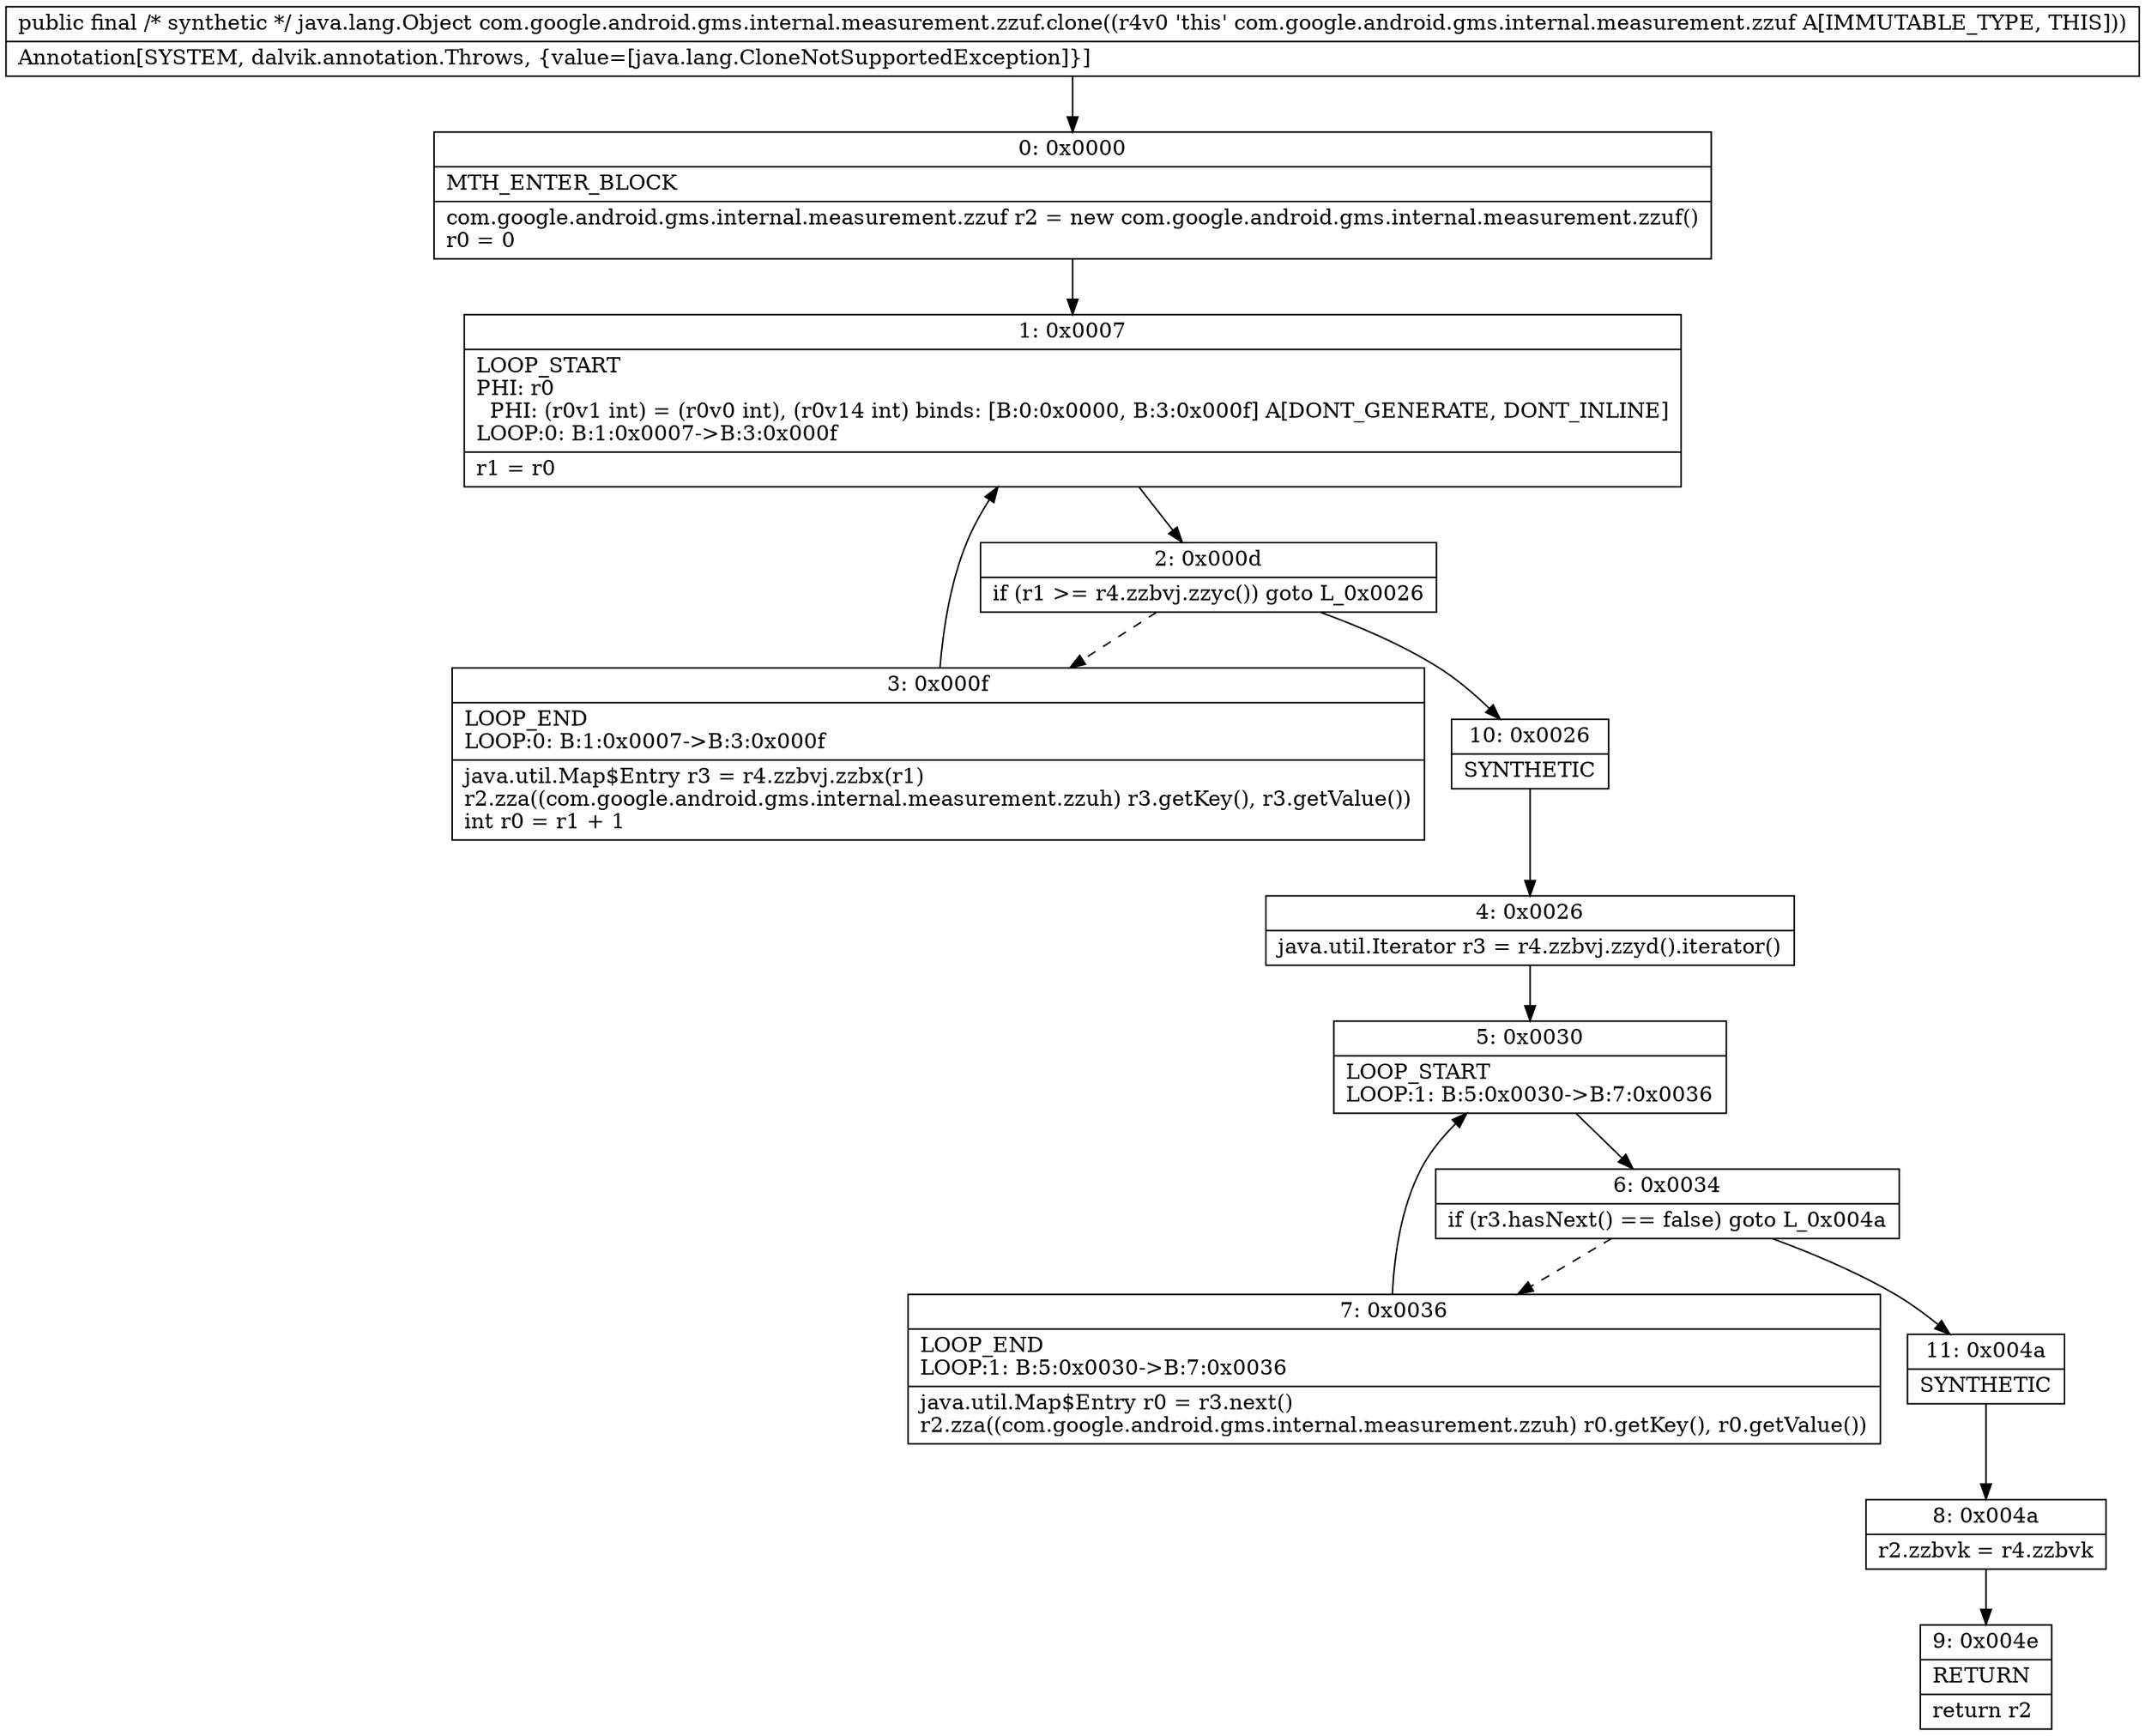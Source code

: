 digraph "CFG forcom.google.android.gms.internal.measurement.zzuf.clone()Ljava\/lang\/Object;" {
Node_0 [shape=record,label="{0\:\ 0x0000|MTH_ENTER_BLOCK\l|com.google.android.gms.internal.measurement.zzuf r2 = new com.google.android.gms.internal.measurement.zzuf()\lr0 = 0\l}"];
Node_1 [shape=record,label="{1\:\ 0x0007|LOOP_START\lPHI: r0 \l  PHI: (r0v1 int) = (r0v0 int), (r0v14 int) binds: [B:0:0x0000, B:3:0x000f] A[DONT_GENERATE, DONT_INLINE]\lLOOP:0: B:1:0x0007\-\>B:3:0x000f\l|r1 = r0\l}"];
Node_2 [shape=record,label="{2\:\ 0x000d|if (r1 \>= r4.zzbvj.zzyc()) goto L_0x0026\l}"];
Node_3 [shape=record,label="{3\:\ 0x000f|LOOP_END\lLOOP:0: B:1:0x0007\-\>B:3:0x000f\l|java.util.Map$Entry r3 = r4.zzbvj.zzbx(r1)\lr2.zza((com.google.android.gms.internal.measurement.zzuh) r3.getKey(), r3.getValue())\lint r0 = r1 + 1\l}"];
Node_4 [shape=record,label="{4\:\ 0x0026|java.util.Iterator r3 = r4.zzbvj.zzyd().iterator()\l}"];
Node_5 [shape=record,label="{5\:\ 0x0030|LOOP_START\lLOOP:1: B:5:0x0030\-\>B:7:0x0036\l}"];
Node_6 [shape=record,label="{6\:\ 0x0034|if (r3.hasNext() == false) goto L_0x004a\l}"];
Node_7 [shape=record,label="{7\:\ 0x0036|LOOP_END\lLOOP:1: B:5:0x0030\-\>B:7:0x0036\l|java.util.Map$Entry r0 = r3.next()\lr2.zza((com.google.android.gms.internal.measurement.zzuh) r0.getKey(), r0.getValue())\l}"];
Node_8 [shape=record,label="{8\:\ 0x004a|r2.zzbvk = r4.zzbvk\l}"];
Node_9 [shape=record,label="{9\:\ 0x004e|RETURN\l|return r2\l}"];
Node_10 [shape=record,label="{10\:\ 0x0026|SYNTHETIC\l}"];
Node_11 [shape=record,label="{11\:\ 0x004a|SYNTHETIC\l}"];
MethodNode[shape=record,label="{public final \/* synthetic *\/ java.lang.Object com.google.android.gms.internal.measurement.zzuf.clone((r4v0 'this' com.google.android.gms.internal.measurement.zzuf A[IMMUTABLE_TYPE, THIS]))  | Annotation[SYSTEM, dalvik.annotation.Throws, \{value=[java.lang.CloneNotSupportedException]\}]\l}"];
MethodNode -> Node_0;
Node_0 -> Node_1;
Node_1 -> Node_2;
Node_2 -> Node_3[style=dashed];
Node_2 -> Node_10;
Node_3 -> Node_1;
Node_4 -> Node_5;
Node_5 -> Node_6;
Node_6 -> Node_7[style=dashed];
Node_6 -> Node_11;
Node_7 -> Node_5;
Node_8 -> Node_9;
Node_10 -> Node_4;
Node_11 -> Node_8;
}

